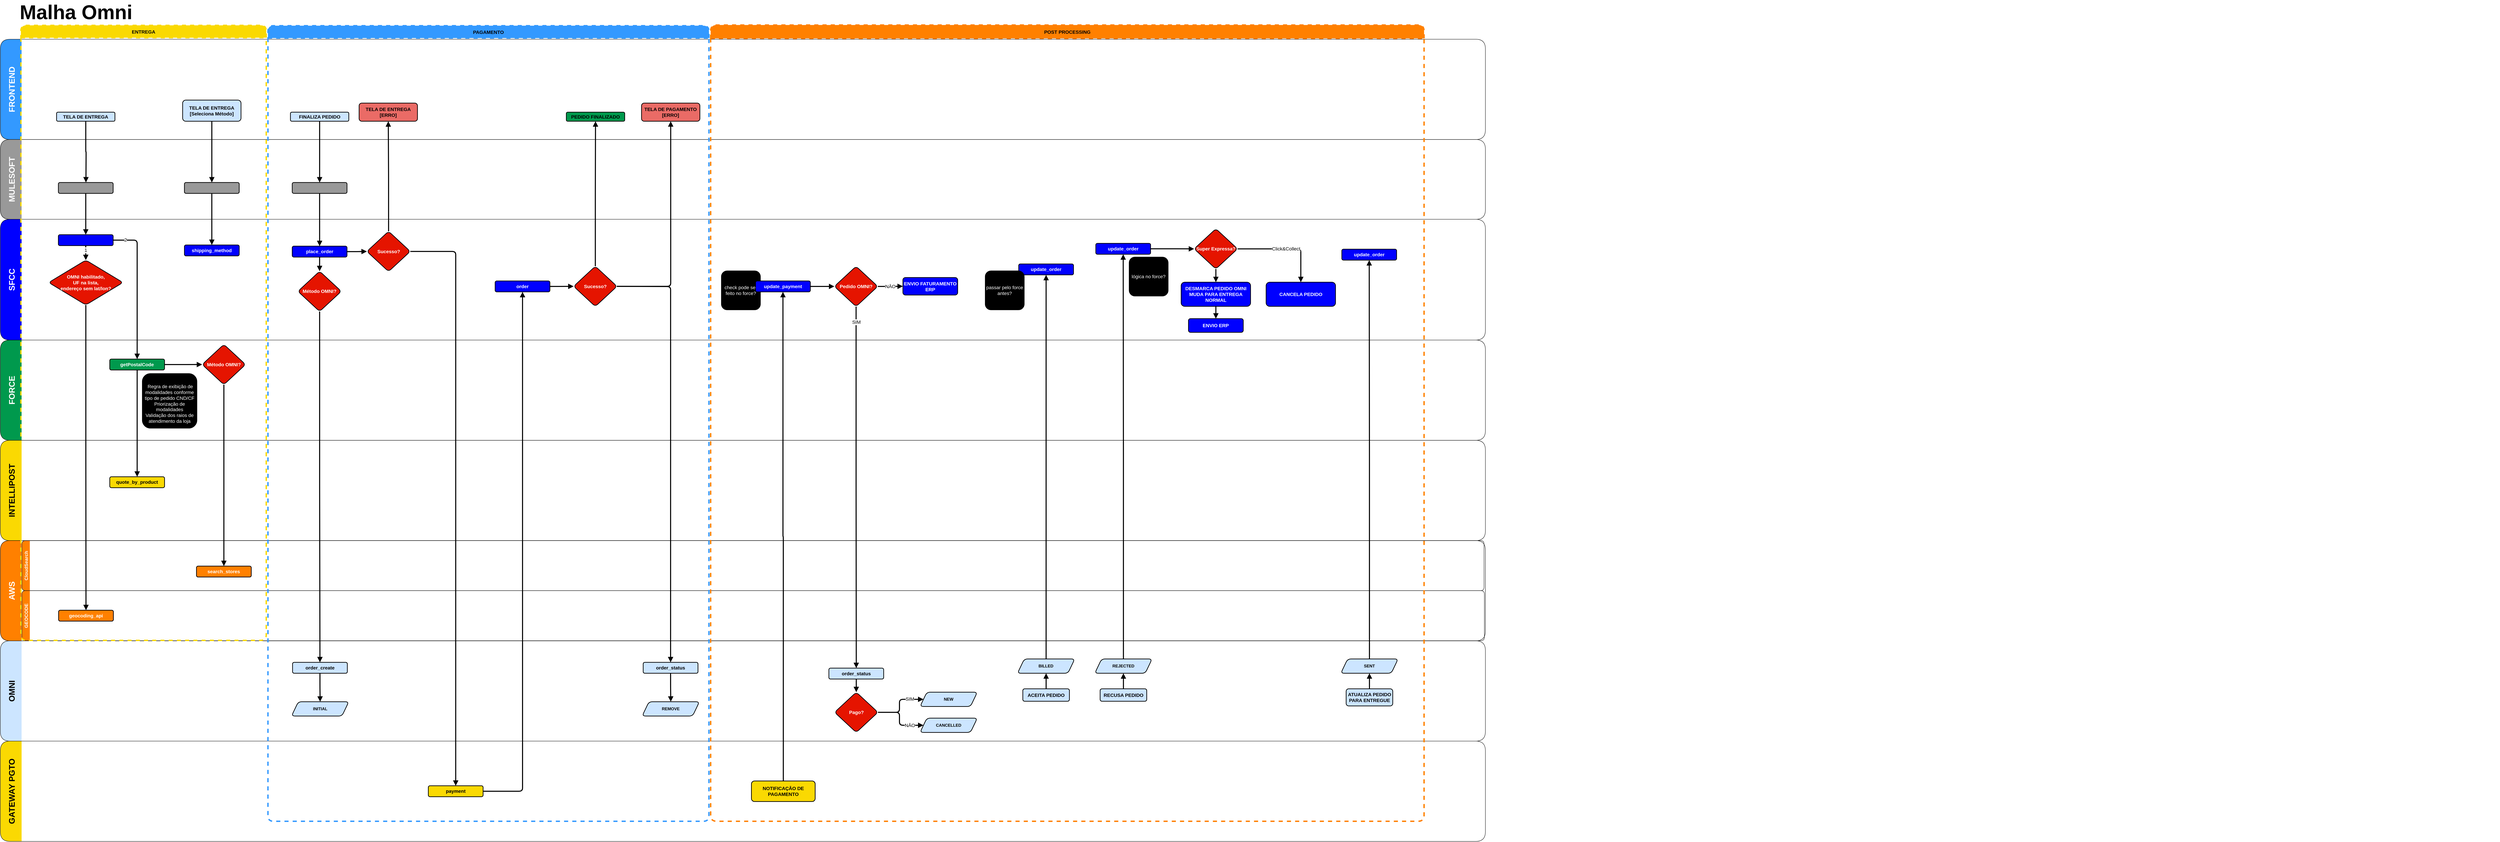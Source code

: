 <mxfile version="20.0.4" type="github">
  <diagram id="prtHgNgQTEPvFCAcTncT" name="Page-1">
    <mxGraphModel dx="2894" dy="661" grid="0" gridSize="10" guides="0" tooltips="1" connect="1" arrows="1" fold="1" page="0" pageScale="1" pageWidth="827" pageHeight="1169" background="none" math="0" shadow="0">
      <root>
        <mxCell id="0" />
        <mxCell id="1" parent="0" />
        <mxCell id="UH4h_3Y_hmDIXnIcrMvg-1" value="" style="edgeStyle=orthogonalEdgeStyle;rounded=1;orthogonalLoop=1;jettySize=auto;html=1;dashed=1;endArrow=none;endFill=0;" parent="1" edge="1">
          <mxGeometry relative="1" as="geometry">
            <mxPoint x="790" y="440" as="sourcePoint" />
          </mxGeometry>
        </mxCell>
        <mxCell id="UH4h_3Y_hmDIXnIcrMvg-2" style="edgeStyle=orthogonalEdgeStyle;rounded=1;orthogonalLoop=1;jettySize=auto;html=1;endArrow=classic;endFill=1;" parent="1" edge="1">
          <mxGeometry relative="1" as="geometry">
            <mxPoint x="910" y="440" as="targetPoint" />
          </mxGeometry>
        </mxCell>
        <mxCell id="weExqB_nzbaYjORjGd64-1" value="OMNI" style="swimlane;horizontal=0;labelBackgroundColor=none;fillColor=#CCE5FF;fontColor=#000000;strokeColor=default;strokeWidth=1;fontSize=24;perimeterSpacing=1;swimlaneLine=0;rounded=1;startSize=62;" vertex="1" parent="1">
          <mxGeometry x="-984" y="2480.4" width="4334" height="292.65" as="geometry" />
        </mxCell>
        <mxCell id="weExqB_nzbaYjORjGd64-16" style="edgeStyle=orthogonalEdgeStyle;rounded=1;orthogonalLoop=1;jettySize=auto;html=1;entryX=0.5;entryY=0;entryDx=0;entryDy=0;fontColor=#000000;endArrow=block;endFill=1;endSize=8;strokeWidth=3;" edge="1" parent="weExqB_nzbaYjORjGd64-1" source="weExqB_nzbaYjORjGd64-13" target="weExqB_nzbaYjORjGd64-14">
          <mxGeometry relative="1" as="geometry" />
        </mxCell>
        <mxCell id="weExqB_nzbaYjORjGd64-13" value="order_create" style="rounded=1;whiteSpace=wrap;html=1;fontFamily=Helvetica;fontSize=14;fontColor=#000000;align=center;fillColor=#CCE5FF;strokeColor=default;strokeWidth=2;fontStyle=1;" vertex="1" parent="weExqB_nzbaYjORjGd64-1">
          <mxGeometry x="852.784" y="62.714" width="159.914" height="31.926" as="geometry" />
        </mxCell>
        <mxCell id="weExqB_nzbaYjORjGd64-14" value="&lt;b&gt;INITIAL&lt;/b&gt;" style="shape=parallelogram;perimeter=parallelogramPerimeter;whiteSpace=wrap;html=1;fixedSize=1;fontColor=#000000;fillColor=#CCE5FF;strokeWidth=2;rounded=1;" vertex="1" parent="weExqB_nzbaYjORjGd64-1">
          <mxGeometry x="849.694" y="177.682" width="167.23" height="41.807" as="geometry" />
        </mxCell>
        <mxCell id="weExqB_nzbaYjORjGd64-36" style="edgeStyle=orthogonalEdgeStyle;rounded=1;orthogonalLoop=1;jettySize=auto;html=1;entryX=0.5;entryY=0;entryDx=0;entryDy=0;fontSize=24;fontColor=#000000;endArrow=block;endFill=1;endSize=8;strokeWidth=3;" edge="1" parent="weExqB_nzbaYjORjGd64-1" source="weExqB_nzbaYjORjGd64-32" target="weExqB_nzbaYjORjGd64-33">
          <mxGeometry relative="1" as="geometry" />
        </mxCell>
        <mxCell id="weExqB_nzbaYjORjGd64-32" value="order_status" style="rounded=1;whiteSpace=wrap;html=1;fontFamily=Helvetica;fontSize=14;fontColor=#000000;align=center;fillColor=#CCE5FF;strokeColor=default;strokeWidth=2;fontStyle=1;" vertex="1" parent="weExqB_nzbaYjORjGd64-1">
          <mxGeometry x="1876.094" y="62.714" width="159.914" height="31.926" as="geometry" />
        </mxCell>
        <mxCell id="weExqB_nzbaYjORjGd64-33" value="&lt;b&gt;REMOVE&lt;/b&gt;" style="shape=parallelogram;perimeter=parallelogramPerimeter;whiteSpace=wrap;html=1;fixedSize=1;fontColor=#000000;fillColor=#CCE5FF;strokeWidth=2;rounded=1;" vertex="1" parent="weExqB_nzbaYjORjGd64-1">
          <mxGeometry x="1873.004" y="177.682" width="167.23" height="41.807" as="geometry" />
        </mxCell>
        <mxCell id="weExqB_nzbaYjORjGd64-63" style="edgeStyle=orthogonalEdgeStyle;rounded=1;orthogonalLoop=1;jettySize=auto;html=1;entryX=0.5;entryY=0;entryDx=0;entryDy=0;labelBackgroundColor=default;fontSize=14;fontColor=#000000;endArrow=block;endFill=1;endSize=8;strokeWidth=3;" edge="1" parent="weExqB_nzbaYjORjGd64-1" source="weExqB_nzbaYjORjGd64-50" target="weExqB_nzbaYjORjGd64-62">
          <mxGeometry relative="1" as="geometry" />
        </mxCell>
        <mxCell id="weExqB_nzbaYjORjGd64-50" value="order_status" style="rounded=1;whiteSpace=wrap;html=1;fontFamily=Helvetica;fontSize=14;fontColor=#000000;align=center;fillColor=#CCE5FF;strokeColor=default;strokeWidth=2;fontStyle=1;" vertex="1" parent="weExqB_nzbaYjORjGd64-1">
          <mxGeometry x="2418.004" y="79.594" width="159.914" height="31.926" as="geometry" />
        </mxCell>
        <mxCell id="weExqB_nzbaYjORjGd64-51" value="&lt;b&gt;NEW&lt;/b&gt;" style="shape=parallelogram;perimeter=parallelogramPerimeter;whiteSpace=wrap;html=1;fixedSize=1;fontColor=#000000;fillColor=#CCE5FF;strokeWidth=2;rounded=1;" vertex="1" parent="weExqB_nzbaYjORjGd64-1">
          <mxGeometry x="2684.004" y="149.822" width="167.23" height="41.807" as="geometry" />
        </mxCell>
        <mxCell id="weExqB_nzbaYjORjGd64-65" value="SIM" style="edgeStyle=orthogonalEdgeStyle;rounded=1;orthogonalLoop=1;jettySize=auto;html=1;entryX=0;entryY=0.5;entryDx=0;entryDy=0;labelBackgroundColor=default;fontSize=14;fontColor=#000000;endArrow=block;endFill=1;endSize=8;strokeWidth=3;" edge="1" parent="weExqB_nzbaYjORjGd64-1" source="weExqB_nzbaYjORjGd64-62" target="weExqB_nzbaYjORjGd64-51">
          <mxGeometry x="0.531" y="1" relative="1" as="geometry">
            <Array as="points">
              <mxPoint x="2624" y="209" />
              <mxPoint x="2624" y="171" />
            </Array>
            <mxPoint as="offset" />
          </mxGeometry>
        </mxCell>
        <mxCell id="weExqB_nzbaYjORjGd64-66" value="NĀO" style="edgeStyle=orthogonalEdgeStyle;rounded=1;orthogonalLoop=1;jettySize=auto;html=1;entryX=0;entryY=0.5;entryDx=0;entryDy=0;labelBackgroundColor=default;fontSize=14;fontColor=#000000;endArrow=block;endFill=1;endSize=8;strokeWidth=3;" edge="1" parent="weExqB_nzbaYjORjGd64-1" source="weExqB_nzbaYjORjGd64-62" target="weExqB_nzbaYjORjGd64-64">
          <mxGeometry x="0.531" relative="1" as="geometry">
            <Array as="points">
              <mxPoint x="2624" y="209" />
              <mxPoint x="2624" y="246" />
            </Array>
            <mxPoint as="offset" />
          </mxGeometry>
        </mxCell>
        <mxCell id="weExqB_nzbaYjORjGd64-62" value="Pago?" style="rhombus;whiteSpace=wrap;html=1;labelBackgroundColor=none;fontColor=#ffffff;fillColor=#e51400;strokeColor=default;strokeWidth=2;fontSize=14;fontStyle=1;rounded=1;" vertex="1" parent="weExqB_nzbaYjORjGd64-1">
          <mxGeometry x="2434.576" y="149.822" width="126.771" height="117.531" as="geometry" />
        </mxCell>
        <mxCell id="weExqB_nzbaYjORjGd64-64" value="&lt;b&gt;CANCELLED&lt;/b&gt;" style="shape=parallelogram;perimeter=parallelogramPerimeter;whiteSpace=wrap;html=1;fixedSize=1;fontColor=#000000;fillColor=#CCE5FF;strokeWidth=2;rounded=1;" vertex="1" parent="weExqB_nzbaYjORjGd64-1">
          <mxGeometry x="2684.004" y="225.542" width="167.23" height="41.807" as="geometry" />
        </mxCell>
        <mxCell id="weExqB_nzbaYjORjGd64-78" style="edgeStyle=orthogonalEdgeStyle;rounded=1;orthogonalLoop=1;jettySize=auto;html=1;entryX=0.5;entryY=1;entryDx=0;entryDy=0;labelBackgroundColor=default;fontSize=14;fontColor=#FFFFFF;endArrow=block;endFill=1;endSize=8;strokeWidth=3;" edge="1" parent="weExqB_nzbaYjORjGd64-1" source="weExqB_nzbaYjORjGd64-70" target="weExqB_nzbaYjORjGd64-76">
          <mxGeometry relative="1" as="geometry" />
        </mxCell>
        <mxCell id="weExqB_nzbaYjORjGd64-70" value="&lt;b&gt;ACEITA PEDIDO&lt;/b&gt;" style="rounded=1;whiteSpace=wrap;html=1;fontSize=14;fontColor=#000000;strokeWidth=2;fillColor=#CCE5FF;" vertex="1" parent="weExqB_nzbaYjORjGd64-1">
          <mxGeometry x="2984" y="140" width="136" height="36.32" as="geometry" />
        </mxCell>
        <mxCell id="weExqB_nzbaYjORjGd64-79" style="edgeStyle=orthogonalEdgeStyle;rounded=1;orthogonalLoop=1;jettySize=auto;html=1;entryX=0.5;entryY=1;entryDx=0;entryDy=0;labelBackgroundColor=default;fontSize=14;fontColor=#FFFFFF;endArrow=block;endFill=1;endSize=8;strokeWidth=3;" edge="1" parent="weExqB_nzbaYjORjGd64-1" source="weExqB_nzbaYjORjGd64-71" target="weExqB_nzbaYjORjGd64-77">
          <mxGeometry relative="1" as="geometry" />
        </mxCell>
        <mxCell id="weExqB_nzbaYjORjGd64-71" value="&lt;b&gt;RECUSA PEDIDO&lt;/b&gt;" style="rounded=1;whiteSpace=wrap;html=1;fontSize=14;fontColor=#000000;strokeWidth=2;fillColor=#CCE5FF;" vertex="1" parent="weExqB_nzbaYjORjGd64-1">
          <mxGeometry x="3209.62" y="140" width="136" height="36.32" as="geometry" />
        </mxCell>
        <mxCell id="weExqB_nzbaYjORjGd64-76" value="&lt;b&gt;BILLED&lt;/b&gt;" style="shape=parallelogram;perimeter=parallelogramPerimeter;whiteSpace=wrap;html=1;fixedSize=1;fontColor=#000000;fillColor=#CCE5FF;strokeWidth=2;rounded=1;" vertex="1" parent="weExqB_nzbaYjORjGd64-1">
          <mxGeometry x="2968.384" y="52.832" width="167.23" height="41.807" as="geometry" />
        </mxCell>
        <mxCell id="weExqB_nzbaYjORjGd64-77" value="&lt;b&gt;REJECTED&lt;/b&gt;" style="shape=parallelogram;perimeter=parallelogramPerimeter;whiteSpace=wrap;html=1;fixedSize=1;fontColor=#000000;fillColor=#CCE5FF;strokeWidth=2;rounded=1;" vertex="1" parent="weExqB_nzbaYjORjGd64-1">
          <mxGeometry x="3194.004" y="52.832" width="167.23" height="41.807" as="geometry" />
        </mxCell>
        <mxCell id="weExqB_nzbaYjORjGd64-99" style="edgeStyle=orthogonalEdgeStyle;rounded=1;orthogonalLoop=1;jettySize=auto;html=1;entryX=0.5;entryY=1;entryDx=0;entryDy=0;labelBackgroundColor=default;fontSize=14;fontColor=#000000;endArrow=block;endFill=1;endSize=8;strokeWidth=3;" edge="1" parent="weExqB_nzbaYjORjGd64-1" source="weExqB_nzbaYjORjGd64-97" target="weExqB_nzbaYjORjGd64-98">
          <mxGeometry relative="1" as="geometry" />
        </mxCell>
        <mxCell id="weExqB_nzbaYjORjGd64-97" value="&lt;b&gt;ATUALIZA PEDIDO PARA ENTREGUE&lt;/b&gt;" style="rounded=1;whiteSpace=wrap;html=1;fontSize=14;fontColor=#000000;strokeWidth=2;fillColor=#CCE5FF;" vertex="1" parent="weExqB_nzbaYjORjGd64-1">
          <mxGeometry x="3927.62" y="140" width="136" height="50" as="geometry" />
        </mxCell>
        <mxCell id="weExqB_nzbaYjORjGd64-98" value="&lt;b&gt;SENT&lt;/b&gt;" style="shape=parallelogram;perimeter=parallelogramPerimeter;whiteSpace=wrap;html=1;fixedSize=1;fontColor=#000000;fillColor=#CCE5FF;strokeWidth=2;rounded=1;" vertex="1" parent="weExqB_nzbaYjORjGd64-1">
          <mxGeometry x="3912.004" y="52.832" width="167.23" height="41.807" as="geometry" />
        </mxCell>
        <mxCell id="weExqB_nzbaYjORjGd64-3" value="GATEWAY PGTO" style="swimlane;horizontal=0;labelBackgroundColor=none;fillColor=#FAD902;fontColor=#000000;strokeColor=default;strokeWidth=1;fontSize=24;perimeterSpacing=1;swimlaneLine=0;rounded=1;startSize=62;" vertex="1" parent="1">
          <mxGeometry x="-984" y="2773.06" width="4334" height="292.65" as="geometry" />
        </mxCell>
        <mxCell id="weExqB_nzbaYjORjGd64-25" value="payment" style="rounded=1;whiteSpace=wrap;html=1;fontFamily=Helvetica;fontSize=14;fontColor=#000000;align=center;fillColor=#FAD902;strokeColor=default;strokeWidth=2;fontStyle=1;" vertex="1" parent="weExqB_nzbaYjORjGd64-3">
          <mxGeometry x="1249.001" y="130.362" width="159.914" height="31.926" as="geometry" />
        </mxCell>
        <mxCell id="weExqB_nzbaYjORjGd64-46" value="&lt;b style=&quot;font-size: 14px;&quot;&gt;NOTIFICAÇĀO DE PAGAMENTO&lt;/b&gt;" style="rounded=1;whiteSpace=wrap;html=1;fontSize=14;fontColor=#000000;strokeWidth=2;fillColor=#FAD902;" vertex="1" parent="weExqB_nzbaYjORjGd64-3">
          <mxGeometry x="2192" y="116.32" width="186" height="60" as="geometry" />
        </mxCell>
        <mxCell id="weExqB_nzbaYjORjGd64-17" style="edgeStyle=orthogonalEdgeStyle;rounded=1;orthogonalLoop=1;jettySize=auto;html=1;entryX=0.5;entryY=0;entryDx=0;entryDy=0;fontColor=#000000;endArrow=block;endFill=1;endSize=8;strokeWidth=3;" edge="1" parent="1" source="weExqB_nzbaYjORjGd64-11" target="weExqB_nzbaYjORjGd64-13">
          <mxGeometry relative="1" as="geometry" />
        </mxCell>
        <mxCell id="UH4h_3Y_hmDIXnIcrMvg-36" value="FRONTEND" style="swimlane;horizontal=0;labelBackgroundColor=none;fillColor=#3399FF;fontColor=#FFFFFF;strokeColor=default;strokeWidth=1;fontSize=24;perimeterSpacing=1;swimlaneLine=0;rounded=1;startSize=62;labelPosition=center;verticalLabelPosition=middle;align=center;verticalAlign=middle;" parent="1" vertex="1">
          <mxGeometry x="-984" y="724.49" width="4334" height="292.65" as="geometry" />
        </mxCell>
        <mxCell id="UH4h_3Y_hmDIXnIcrMvg-58" value="TELA DE ENTREGA" style="rounded=1;whiteSpace=wrap;html=1;labelBackgroundColor=none;fontColor=#000000;fillColor=#CCE5FF;strokeColor=default;strokeWidth=2;fontSize=14;fontStyle=1;" parent="UH4h_3Y_hmDIXnIcrMvg-36" vertex="1">
          <mxGeometry x="164.095" y="212.838" width="170.366" height="26.605" as="geometry" />
        </mxCell>
        <mxCell id="UH4h_3Y_hmDIXnIcrMvg-68" value="TELA DE ENTREGA&lt;br&gt;[Seleciona Método]" style="rounded=1;whiteSpace=wrap;html=1;labelBackgroundColor=none;fontColor=#000000;fillColor=#CCE5FF;strokeColor=default;strokeWidth=2;fontSize=14;fontStyle=1;" parent="UH4h_3Y_hmDIXnIcrMvg-36" vertex="1">
          <mxGeometry x="532.001" y="177.683" width="170.366" height="61.76" as="geometry" />
        </mxCell>
        <mxCell id="UH4h_3Y_hmDIXnIcrMvg-78" value="FINALIZA PEDIDO" style="rounded=1;whiteSpace=wrap;html=1;labelBackgroundColor=none;fontColor=#000000;fillColor=#CCE5FF;strokeColor=default;strokeWidth=2;fontSize=14;fontStyle=1;" parent="UH4h_3Y_hmDIXnIcrMvg-36" vertex="1">
          <mxGeometry x="846.603" y="212.838" width="170.366" height="26.605" as="geometry" />
        </mxCell>
        <mxCell id="weExqB_nzbaYjORjGd64-21" value="TELA DE ENTREGA&lt;br&gt;[ERRO]" style="rounded=1;whiteSpace=wrap;html=1;labelBackgroundColor=none;fontColor=#000000;fillColor=#EA6B66;strokeColor=default;strokeWidth=2;fontSize=14;fontStyle=1;" vertex="1" parent="UH4h_3Y_hmDIXnIcrMvg-36">
          <mxGeometry x="1047" y="186.333" width="170.37" height="53.11" as="geometry" />
        </mxCell>
        <mxCell id="UH4h_3Y_hmDIXnIcrMvg-54" value="SFCC" style="swimlane;horizontal=0;labelBackgroundColor=none;fillColor=#0000FF;fontColor=#FFFFFF;strokeColor=default;strokeWidth=1;fontSize=24;perimeterSpacing=1;swimlaneLine=0;rounded=1;startSize=62;" parent="1" vertex="1">
          <mxGeometry x="-984" y="1250" width="4334" height="352.45" as="geometry">
            <mxRectangle x="-984" y="1250" width="47" height="94" as="alternateBounds" />
          </mxGeometry>
        </mxCell>
        <mxCell id="weExqB_nzbaYjORjGd64-57" value="1" style="edgeStyle=orthogonalEdgeStyle;rounded=1;orthogonalLoop=1;jettySize=auto;html=1;entryX=0.5;entryY=0;entryDx=0;entryDy=0;fontSize=14;fontColor=#000000;endArrow=block;endFill=1;endSize=8;strokeWidth=3;labelBackgroundColor=default;" edge="1" parent="UH4h_3Y_hmDIXnIcrMvg-54" source="UH4h_3Y_hmDIXnIcrMvg-71" target="weExqB_nzbaYjORjGd64-56">
          <mxGeometry x="-0.375" relative="1" as="geometry">
            <mxPoint as="offset" />
          </mxGeometry>
        </mxCell>
        <mxCell id="UH4h_3Y_hmDIXnIcrMvg-71" value="" style="rounded=1;whiteSpace=wrap;html=1;fontFamily=Helvetica;fontSize=14;fontColor=#ffffff;align=center;fillColor=#0000FF;strokeColor=default;strokeWidth=2;fontStyle=1;" parent="UH4h_3Y_hmDIXnIcrMvg-54" vertex="1">
          <mxGeometry x="169.321" y="44.973" width="159.914" height="31.926" as="geometry" />
        </mxCell>
        <mxCell id="UH4h_3Y_hmDIXnIcrMvg-72" value="shipping_method" style="rounded=1;whiteSpace=wrap;html=1;fontFamily=Helvetica;fontSize=14;fontColor=#ffffff;align=center;fillColor=#0000FF;strokeColor=default;strokeWidth=2;fontStyle=1;" parent="UH4h_3Y_hmDIXnIcrMvg-54" vertex="1">
          <mxGeometry x="537.227" y="74.973" width="159.914" height="31.926" as="geometry" />
        </mxCell>
        <mxCell id="weExqB_nzbaYjORjGd64-12" style="edgeStyle=orthogonalEdgeStyle;rounded=1;orthogonalLoop=1;jettySize=auto;html=1;fontColor=#000000;endArrow=block;endFill=1;endSize=8;strokeWidth=3;entryX=0.5;entryY=0;entryDx=0;entryDy=0;" edge="1" parent="UH4h_3Y_hmDIXnIcrMvg-54" source="weExqB_nzbaYjORjGd64-5" target="weExqB_nzbaYjORjGd64-11">
          <mxGeometry relative="1" as="geometry" />
        </mxCell>
        <mxCell id="weExqB_nzbaYjORjGd64-5" value="place_order" style="rounded=1;whiteSpace=wrap;html=1;fontFamily=Helvetica;fontSize=14;fontColor=#ffffff;align=center;fillColor=#0000FF;strokeColor=default;strokeWidth=2;fontStyle=1;" vertex="1" parent="UH4h_3Y_hmDIXnIcrMvg-54">
          <mxGeometry x="851.829" y="78.392" width="159.914" height="31.926" as="geometry" />
        </mxCell>
        <mxCell id="weExqB_nzbaYjORjGd64-11" value="Método OMNI?" style="rhombus;whiteSpace=wrap;html=1;labelBackgroundColor=none;fontColor=#ffffff;fillColor=#e51400;strokeColor=default;strokeWidth=2;fontSize=14;fontStyle=1;rounded=1;" vertex="1" parent="UH4h_3Y_hmDIXnIcrMvg-54">
          <mxGeometry x="868.396" y="151.552" width="126.771" height="117.531" as="geometry" />
        </mxCell>
        <mxCell id="weExqB_nzbaYjORjGd64-18" value="Sucesso?" style="rhombus;whiteSpace=wrap;html=1;labelBackgroundColor=none;fontColor=#ffffff;fillColor=#e51400;strokeColor=default;strokeWidth=2;fontSize=14;fontStyle=1;rounded=1;" vertex="1" parent="UH4h_3Y_hmDIXnIcrMvg-54">
          <mxGeometry x="1069.641" y="35.066" width="126.771" height="117.531" as="geometry" />
        </mxCell>
        <mxCell id="weExqB_nzbaYjORjGd64-19" style="edgeStyle=orthogonalEdgeStyle;rounded=1;orthogonalLoop=1;jettySize=auto;html=1;fontColor=#000000;endArrow=block;endFill=1;endSize=8;strokeWidth=3;entryX=0;entryY=0.5;entryDx=0;entryDy=0;" edge="1" parent="UH4h_3Y_hmDIXnIcrMvg-54" source="weExqB_nzbaYjORjGd64-5" target="weExqB_nzbaYjORjGd64-18">
          <mxGeometry relative="1" as="geometry">
            <mxPoint x="1055.641" y="68.225" as="targetPoint" />
          </mxGeometry>
        </mxCell>
        <mxCell id="weExqB_nzbaYjORjGd64-56" value="OMNI habilitado,&lt;br&gt;UF na lista, &lt;br&gt;endereço sem lat/lon?" style="rhombus;whiteSpace=wrap;html=1;labelBackgroundColor=none;fontColor=#ffffff;fillColor=#e51400;strokeColor=default;strokeWidth=2;fontSize=14;fontStyle=1;rounded=1;" vertex="1" parent="UH4h_3Y_hmDIXnIcrMvg-54">
          <mxGeometry x="141" y="119.2" width="217" height="130.8" as="geometry" />
        </mxCell>
        <mxCell id="weExqB_nzbaYjORjGd64-68" value="ENVIO FATURAMENTO ERP" style="rounded=1;whiteSpace=wrap;html=1;fontFamily=Helvetica;fontSize=14;fontColor=#ffffff;align=center;fillColor=#0000FF;strokeColor=default;strokeWidth=2;fontStyle=1;" vertex="1" parent="UH4h_3Y_hmDIXnIcrMvg-54">
          <mxGeometry x="2634" y="170" width="159.91" height="51.13" as="geometry" />
        </mxCell>
        <mxCell id="weExqB_nzbaYjORjGd64-74" value="check pode ser feito no force?" style="whiteSpace=wrap;html=1;aspect=fixed;fontSize=14;fontColor=#FFFFFF;strokeWidth=1;fillColor=#000000;rounded=1;" vertex="1" parent="UH4h_3Y_hmDIXnIcrMvg-54">
          <mxGeometry x="2104" y="150.21" width="114.43" height="114.43" as="geometry" />
        </mxCell>
        <mxCell id="weExqB_nzbaYjORjGd64-75" value="update_order" style="rounded=1;whiteSpace=wrap;html=1;fontFamily=Helvetica;fontSize=14;fontColor=#ffffff;align=center;fillColor=#0000FF;strokeColor=default;strokeWidth=2;fontStyle=1;" vertex="1" parent="UH4h_3Y_hmDIXnIcrMvg-54">
          <mxGeometry x="2971.999" y="130.362" width="159.914" height="31.926" as="geometry" />
        </mxCell>
        <mxCell id="weExqB_nzbaYjORjGd64-82" value="passar pelo force antes?" style="whiteSpace=wrap;html=1;aspect=fixed;fontSize=14;fontColor=#FFFFFF;strokeWidth=1;fillColor=#000000;rounded=1;" vertex="1" parent="UH4h_3Y_hmDIXnIcrMvg-54">
          <mxGeometry x="2874" y="150.21" width="114.43" height="114.43" as="geometry" />
        </mxCell>
        <mxCell id="weExqB_nzbaYjORjGd64-89" style="edgeStyle=orthogonalEdgeStyle;rounded=1;orthogonalLoop=1;jettySize=auto;html=1;entryX=0;entryY=0.5;entryDx=0;entryDy=0;labelBackgroundColor=default;fontSize=14;fontColor=#FFFFFF;endArrow=block;endFill=1;endSize=8;strokeWidth=3;" edge="1" parent="UH4h_3Y_hmDIXnIcrMvg-54" source="weExqB_nzbaYjORjGd64-84" target="weExqB_nzbaYjORjGd64-88">
          <mxGeometry relative="1" as="geometry" />
        </mxCell>
        <mxCell id="weExqB_nzbaYjORjGd64-84" value="update_order" style="rounded=1;whiteSpace=wrap;html=1;fontFamily=Helvetica;fontSize=14;fontColor=#ffffff;align=center;fillColor=#0000FF;strokeColor=default;strokeWidth=2;fontStyle=1;" vertex="1" parent="UH4h_3Y_hmDIXnIcrMvg-54">
          <mxGeometry x="3196.999" y="70.202" width="159.914" height="31.926" as="geometry" />
        </mxCell>
        <mxCell id="weExqB_nzbaYjORjGd64-85" value="lógica no force?" style="whiteSpace=wrap;html=1;aspect=fixed;fontSize=14;fontColor=#FFFFFF;strokeWidth=1;fillColor=#000000;rounded=1;" vertex="1" parent="UH4h_3Y_hmDIXnIcrMvg-54">
          <mxGeometry x="3294" y="110.0" width="114.43" height="114.43" as="geometry" />
        </mxCell>
        <mxCell id="weExqB_nzbaYjORjGd64-93" style="edgeStyle=orthogonalEdgeStyle;rounded=1;orthogonalLoop=1;jettySize=auto;html=1;entryX=0.5;entryY=0;entryDx=0;entryDy=0;labelBackgroundColor=default;fontSize=14;fontColor=#FFFFFF;endArrow=block;endFill=1;endSize=8;strokeWidth=3;" edge="1" parent="UH4h_3Y_hmDIXnIcrMvg-54" source="weExqB_nzbaYjORjGd64-88" target="weExqB_nzbaYjORjGd64-90">
          <mxGeometry relative="1" as="geometry" />
        </mxCell>
        <mxCell id="weExqB_nzbaYjORjGd64-96" value="Click&amp;amp;Collect" style="edgeStyle=orthogonalEdgeStyle;rounded=1;orthogonalLoop=1;jettySize=auto;html=1;entryX=0.5;entryY=0;entryDx=0;entryDy=0;labelBackgroundColor=default;fontSize=14;fontColor=#000000;endArrow=block;endFill=1;endSize=8;strokeWidth=3;" edge="1" parent="UH4h_3Y_hmDIXnIcrMvg-54" source="weExqB_nzbaYjORjGd64-88" target="weExqB_nzbaYjORjGd64-95">
          <mxGeometry relative="1" as="geometry" />
        </mxCell>
        <mxCell id="weExqB_nzbaYjORjGd64-88" value="Super Expressa?" style="rhombus;whiteSpace=wrap;html=1;labelBackgroundColor=none;fontColor=#ffffff;fillColor=#e51400;strokeColor=default;strokeWidth=2;fontSize=14;fontStyle=1;rounded=1;" vertex="1" parent="UH4h_3Y_hmDIXnIcrMvg-54">
          <mxGeometry x="3483.996" y="27.562" width="126.771" height="117.531" as="geometry" />
        </mxCell>
        <mxCell id="weExqB_nzbaYjORjGd64-94" style="edgeStyle=orthogonalEdgeStyle;rounded=1;orthogonalLoop=1;jettySize=auto;html=1;labelBackgroundColor=default;fontSize=14;fontColor=#FFFFFF;endArrow=block;endFill=1;endSize=8;strokeWidth=3;" edge="1" parent="UH4h_3Y_hmDIXnIcrMvg-54" source="weExqB_nzbaYjORjGd64-90" target="weExqB_nzbaYjORjGd64-92">
          <mxGeometry relative="1" as="geometry" />
        </mxCell>
        <mxCell id="weExqB_nzbaYjORjGd64-90" value="DESMARCA PEDIDO OMNI&lt;br&gt;MUDA PARA ENTREGA NORMAL" style="rounded=1;whiteSpace=wrap;html=1;fontFamily=Helvetica;fontSize=14;fontColor=#ffffff;align=center;fillColor=#0000FF;strokeColor=default;strokeWidth=2;fontStyle=1;" vertex="1" parent="UH4h_3Y_hmDIXnIcrMvg-54">
          <mxGeometry x="3446.09" y="183.6" width="202.58" height="70.57" as="geometry" />
        </mxCell>
        <mxCell id="weExqB_nzbaYjORjGd64-92" value="ENVIO ERP" style="rounded=1;whiteSpace=wrap;html=1;fontFamily=Helvetica;fontSize=14;fontColor=#ffffff;align=center;fillColor=#0000FF;strokeColor=default;strokeWidth=2;fontStyle=1;" vertex="1" parent="UH4h_3Y_hmDIXnIcrMvg-54">
          <mxGeometry x="3467.43" y="290" width="159.91" height="40" as="geometry" />
        </mxCell>
        <mxCell id="weExqB_nzbaYjORjGd64-95" value="CANCELA PEDIDO" style="rounded=1;whiteSpace=wrap;html=1;fontFamily=Helvetica;fontSize=14;fontColor=#ffffff;align=center;fillColor=#0000FF;strokeColor=default;strokeWidth=2;fontStyle=1;" vertex="1" parent="UH4h_3Y_hmDIXnIcrMvg-54">
          <mxGeometry x="3694" y="183.6" width="202.58" height="70.57" as="geometry" />
        </mxCell>
        <mxCell id="weExqB_nzbaYjORjGd64-101" value="update_order" style="rounded=1;whiteSpace=wrap;html=1;fontFamily=Helvetica;fontSize=14;fontColor=#ffffff;align=center;fillColor=#0000FF;strokeColor=default;strokeWidth=2;fontStyle=1;" vertex="1" parent="UH4h_3Y_hmDIXnIcrMvg-54">
          <mxGeometry x="3914.999" y="87.272" width="159.914" height="31.926" as="geometry" />
        </mxCell>
        <mxCell id="UH4h_3Y_hmDIXnIcrMvg-55" value="FORCE" style="swimlane;horizontal=0;labelBackgroundColor=none;fillColor=#00994D;fontColor=#FFFFFF;strokeColor=default;strokeWidth=1;fontSize=24;perimeterSpacing=1;swimlaneLine=0;rounded=1;startSize=62;" parent="1" vertex="1">
          <mxGeometry x="-984" y="1602.45" width="4334" height="292.65" as="geometry">
            <mxRectangle x="-984" y="1602.447" width="50" height="110" as="alternateBounds" />
          </mxGeometry>
        </mxCell>
        <mxCell id="UH4h_3Y_hmDIXnIcrMvg-62" style="edgeStyle=orthogonalEdgeStyle;rounded=1;orthogonalLoop=1;jettySize=auto;html=1;entryX=0;entryY=0.5;entryDx=0;entryDy=0;fontColor=#000000;strokeWidth=3;endArrow=block;endFill=1;strokeColor=default;fontSize=14;fontStyle=1;endSize=8;" parent="UH4h_3Y_hmDIXnIcrMvg-55" source="UH4h_3Y_hmDIXnIcrMvg-24" target="UH4h_3Y_hmDIXnIcrMvg-61" edge="1">
          <mxGeometry relative="1" as="geometry" />
        </mxCell>
        <mxCell id="UH4h_3Y_hmDIXnIcrMvg-24" value="getPostalCode" style="rounded=1;whiteSpace=wrap;html=1;fontFamily=Helvetica;fontSize=14;fontColor=#ffffff;align=center;fillColor=#00994D;strokeColor=default;strokeWidth=2;fontStyle=1;" parent="UH4h_3Y_hmDIXnIcrMvg-55" vertex="1">
          <mxGeometry x="319.321" y="55.515" width="159.914" height="31.926" as="geometry" />
        </mxCell>
        <mxCell id="UH4h_3Y_hmDIXnIcrMvg-61" value="Método OMNI?" style="rhombus;whiteSpace=wrap;html=1;labelBackgroundColor=none;fontColor=#ffffff;fillColor=#e51400;strokeColor=default;strokeWidth=2;fontSize=14;fontStyle=1;rounded=1;" parent="UH4h_3Y_hmDIXnIcrMvg-55" vertex="1">
          <mxGeometry x="588.98" y="12.711" width="126.771" height="117.531" as="geometry" />
        </mxCell>
        <mxCell id="weExqB_nzbaYjORjGd64-73" value="&lt;br&gt;&amp;nbsp;Regra de exibição de modalidades conforme tipo de pedido CND/CF &lt;br&gt;Priorização de modalidades &lt;br&gt;Validação dos raios de atendimento da loja" style="whiteSpace=wrap;html=1;aspect=fixed;fontSize=14;fontColor=#FFFFFF;strokeWidth=1;fillColor=#000000;rounded=1;" vertex="1" parent="UH4h_3Y_hmDIXnIcrMvg-55">
          <mxGeometry x="414" y="97.553" width="160" height="160" as="geometry" />
        </mxCell>
        <mxCell id="UH4h_3Y_hmDIXnIcrMvg-56" value="INTELLIPOST" style="swimlane;horizontal=0;labelBackgroundColor=none;fillColor=#FAD902;fontColor=#000000;strokeColor=default;strokeWidth=1;fontSize=24;perimeterSpacing=1;swimlaneLine=0;rounded=1;startSize=62;" parent="1" vertex="1">
          <mxGeometry x="-984" y="1895.1" width="4334" height="292.65" as="geometry" />
        </mxCell>
        <mxCell id="UH4h_3Y_hmDIXnIcrMvg-63" value="quote_by_product" style="rounded=1;whiteSpace=wrap;html=1;fontFamily=Helvetica;fontSize=14;fontColor=#000000;align=center;fillColor=#FAD902;strokeColor=default;strokeWidth=2;fontStyle=1;" parent="UH4h_3Y_hmDIXnIcrMvg-56" vertex="1">
          <mxGeometry x="319.321" y="106.419" width="159.914" height="31.926" as="geometry" />
        </mxCell>
        <mxCell id="UH4h_3Y_hmDIXnIcrMvg-59" value="MULESOFT" style="swimlane;horizontal=0;labelBackgroundColor=none;fillColor=#999999;fontColor=#FFFFFF;strokeColor=default;strokeWidth=1;fontSize=24;perimeterSpacing=1;swimlaneLine=0;rounded=1;startSize=62;" parent="1" vertex="1">
          <mxGeometry x="-984" y="1017.14" width="4334" height="232.86" as="geometry" />
        </mxCell>
        <mxCell id="UH4h_3Y_hmDIXnIcrMvg-69" value="" style="rounded=1;whiteSpace=wrap;html=1;fontFamily=Helvetica;fontSize=14;fontColor=#ffffff;align=center;fillColor=#999999;strokeColor=default;strokeWidth=2;fontStyle=1;" parent="UH4h_3Y_hmDIXnIcrMvg-59" vertex="1">
          <mxGeometry x="169.321" y="125.425" width="159.914" height="31.926" as="geometry" />
        </mxCell>
        <mxCell id="UH4h_3Y_hmDIXnIcrMvg-70" value="" style="rounded=1;whiteSpace=wrap;html=1;fontFamily=Helvetica;fontSize=14;fontColor=#ffffff;align=center;fillColor=#999999;strokeColor=default;strokeWidth=2;fontStyle=1;" parent="UH4h_3Y_hmDIXnIcrMvg-59" vertex="1">
          <mxGeometry x="537.227" y="125.425" width="159.914" height="31.926" as="geometry" />
        </mxCell>
        <mxCell id="weExqB_nzbaYjORjGd64-6" value="" style="rounded=1;whiteSpace=wrap;html=1;fontFamily=Helvetica;fontSize=14;fontColor=#ffffff;align=center;fillColor=#999999;strokeColor=default;strokeWidth=2;fontStyle=1;" vertex="1" parent="UH4h_3Y_hmDIXnIcrMvg-59">
          <mxGeometry x="851.829" y="125.425" width="159.914" height="31.926" as="geometry" />
        </mxCell>
        <mxCell id="UH4h_3Y_hmDIXnIcrMvg-60" style="edgeStyle=orthogonalEdgeStyle;rounded=1;orthogonalLoop=1;jettySize=auto;html=1;fontColor=#000000;strokeWidth=3;endArrow=block;endFill=1;strokeColor=default;fontSize=14;fontStyle=1;endSize=8;" parent="1" source="UH4h_3Y_hmDIXnIcrMvg-58" edge="1">
          <mxGeometry relative="1" as="geometry">
            <mxPoint x="-734.2" y="1142.565" as="targetPoint" />
          </mxGeometry>
        </mxCell>
        <mxCell id="UH4h_3Y_hmDIXnIcrMvg-64" style="edgeStyle=orthogonalEdgeStyle;rounded=1;orthogonalLoop=1;jettySize=auto;html=1;fontColor=#000000;strokeWidth=3;endArrow=block;endFill=1;strokeColor=default;fontSize=14;fontStyle=1;endSize=8;" parent="1" source="UH4h_3Y_hmDIXnIcrMvg-24" target="UH4h_3Y_hmDIXnIcrMvg-63" edge="1">
          <mxGeometry relative="1" as="geometry" />
        </mxCell>
        <mxCell id="UH4h_3Y_hmDIXnIcrMvg-66" style="edgeStyle=orthogonalEdgeStyle;rounded=1;orthogonalLoop=1;jettySize=auto;html=1;fontColor=#000000;entryX=0.5;entryY=0;entryDx=0;entryDy=0;strokeWidth=3;endArrow=block;endFill=1;strokeColor=default;fontSize=14;fontStyle=1;endSize=8;" parent="1" source="UH4h_3Y_hmDIXnIcrMvg-61" target="UH4h_3Y_hmDIXnIcrMvg-65" edge="1">
          <mxGeometry relative="1" as="geometry">
            <mxPoint x="-1140.104" y="2666.638" as="targetPoint" />
          </mxGeometry>
        </mxCell>
        <mxCell id="UH4h_3Y_hmDIXnIcrMvg-73" style="edgeStyle=orthogonalEdgeStyle;rounded=1;orthogonalLoop=1;jettySize=auto;html=1;entryX=0.5;entryY=0;entryDx=0;entryDy=0;fontSize=14;fontColor=#000000;endArrow=block;endFill=1;strokeColor=default;strokeWidth=3;endSize=8;" parent="1" source="UH4h_3Y_hmDIXnIcrMvg-68" target="UH4h_3Y_hmDIXnIcrMvg-70" edge="1">
          <mxGeometry relative="1" as="geometry" />
        </mxCell>
        <mxCell id="UH4h_3Y_hmDIXnIcrMvg-74" style="edgeStyle=orthogonalEdgeStyle;rounded=1;orthogonalLoop=1;jettySize=auto;html=1;entryX=0.5;entryY=0;entryDx=0;entryDy=0;fontSize=14;fontColor=#000000;endArrow=block;endFill=1;strokeColor=default;strokeWidth=3;endSize=8;" parent="1" source="UH4h_3Y_hmDIXnIcrMvg-70" target="UH4h_3Y_hmDIXnIcrMvg-72" edge="1">
          <mxGeometry relative="1" as="geometry" />
        </mxCell>
        <mxCell id="UH4h_3Y_hmDIXnIcrMvg-75" style="edgeStyle=orthogonalEdgeStyle;rounded=1;orthogonalLoop=1;jettySize=auto;html=1;fontSize=14;fontColor=#000000;endArrow=block;endFill=1;strokeColor=default;strokeWidth=3;endSize=8;" parent="1" source="UH4h_3Y_hmDIXnIcrMvg-69" target="UH4h_3Y_hmDIXnIcrMvg-71" edge="1">
          <mxGeometry relative="1" as="geometry" />
        </mxCell>
        <mxCell id="UH4h_3Y_hmDIXnIcrMvg-76" value="2" style="edgeStyle=orthogonalEdgeStyle;rounded=1;orthogonalLoop=1;jettySize=auto;html=1;entryX=0.5;entryY=0;entryDx=0;entryDy=0;fontSize=14;fontColor=#000000;endArrow=block;endFill=1;strokeColor=default;strokeWidth=3;endSize=8;exitX=1;exitY=0.5;exitDx=0;exitDy=0;" parent="1" source="UH4h_3Y_hmDIXnIcrMvg-71" target="UH4h_3Y_hmDIXnIcrMvg-24" edge="1">
          <mxGeometry x="-0.829" y="1" relative="1" as="geometry">
            <mxPoint x="-504.765" y="1440.731" as="sourcePoint" />
            <mxPoint as="offset" />
          </mxGeometry>
        </mxCell>
        <mxCell id="weExqB_nzbaYjORjGd64-9" style="edgeStyle=orthogonalEdgeStyle;rounded=1;orthogonalLoop=1;jettySize=auto;html=1;entryX=0.5;entryY=0;entryDx=0;entryDy=0;fontColor=#000000;strokeWidth=3;endArrow=block;endFill=1;endSize=8;" edge="1" parent="1" source="UH4h_3Y_hmDIXnIcrMvg-78" target="weExqB_nzbaYjORjGd64-6">
          <mxGeometry relative="1" as="geometry" />
        </mxCell>
        <mxCell id="weExqB_nzbaYjORjGd64-10" style="edgeStyle=orthogonalEdgeStyle;rounded=1;orthogonalLoop=1;jettySize=auto;html=1;entryX=0.5;entryY=0;entryDx=0;entryDy=0;fontColor=#000000;strokeWidth=3;endArrow=block;endFill=1;endSize=8;" edge="1" parent="1" source="weExqB_nzbaYjORjGd64-6" target="weExqB_nzbaYjORjGd64-5">
          <mxGeometry relative="1" as="geometry" />
        </mxCell>
        <mxCell id="weExqB_nzbaYjORjGd64-22" style="edgeStyle=orthogonalEdgeStyle;rounded=1;orthogonalLoop=1;jettySize=auto;html=1;entryX=0.5;entryY=1;entryDx=0;entryDy=0;fontSize=24;fontColor=#000000;endArrow=block;endFill=1;endSize=8;strokeWidth=3;exitX=0.5;exitY=0;exitDx=0;exitDy=0;" edge="1" parent="1" source="weExqB_nzbaYjORjGd64-18" target="weExqB_nzbaYjORjGd64-21">
          <mxGeometry relative="1" as="geometry">
            <mxPoint x="176.186" y="957.603" as="targetPoint" />
          </mxGeometry>
        </mxCell>
        <mxCell id="weExqB_nzbaYjORjGd64-26" style="edgeStyle=orthogonalEdgeStyle;rounded=1;orthogonalLoop=1;jettySize=auto;html=1;entryX=0.5;entryY=0;entryDx=0;entryDy=0;fontSize=24;fontColor=#000000;endArrow=block;endFill=1;endSize=8;strokeWidth=3;" edge="1" parent="1" source="weExqB_nzbaYjORjGd64-18" target="weExqB_nzbaYjORjGd64-25">
          <mxGeometry relative="1" as="geometry" />
        </mxCell>
        <mxCell id="weExqB_nzbaYjORjGd64-35" style="edgeStyle=orthogonalEdgeStyle;rounded=1;orthogonalLoop=1;jettySize=auto;html=1;fontSize=24;fontColor=#000000;endArrow=block;endFill=1;endSize=8;strokeWidth=3;entryX=0.5;entryY=0;entryDx=0;entryDy=0;" edge="1" parent="1" target="weExqB_nzbaYjORjGd64-32">
          <mxGeometry relative="1" as="geometry">
            <mxPoint x="859" y="2400" as="targetPoint" />
            <mxPoint x="814.762" y="1445.757" as="sourcePoint" />
          </mxGeometry>
        </mxCell>
        <mxCell id="weExqB_nzbaYjORjGd64-42" style="edgeStyle=orthogonalEdgeStyle;rounded=1;orthogonalLoop=1;jettySize=auto;html=1;entryX=0.5;entryY=1;entryDx=0;entryDy=0;fontSize=24;fontColor=#000000;endArrow=block;endFill=1;endSize=8;strokeWidth=3;" edge="1" parent="1" source="weExqB_nzbaYjORjGd64-27" target="weExqB_nzbaYjORjGd64-41">
          <mxGeometry relative="1" as="geometry" />
        </mxCell>
        <mxCell id="weExqB_nzbaYjORjGd64-44" style="edgeStyle=orthogonalEdgeStyle;rounded=1;orthogonalLoop=1;jettySize=auto;html=1;entryX=0.5;entryY=1;entryDx=0;entryDy=0;fontSize=24;fontColor=#000000;endArrow=block;endFill=1;endSize=8;strokeWidth=3;" edge="1" parent="1" source="weExqB_nzbaYjORjGd64-27" target="weExqB_nzbaYjORjGd64-43">
          <mxGeometry relative="1" as="geometry" />
        </mxCell>
        <mxCell id="weExqB_nzbaYjORjGd64-27" value="Sucesso?" style="rhombus;whiteSpace=wrap;html=1;labelBackgroundColor=none;fontColor=#ffffff;fillColor=#e51400;strokeColor=default;strokeWidth=2;fontSize=14;fontStyle=1;rounded=1;" vertex="1" parent="1">
          <mxGeometry x="689.001" y="1387.001" width="126.771" height="117.531" as="geometry" />
        </mxCell>
        <mxCell id="weExqB_nzbaYjORjGd64-31" style="edgeStyle=orthogonalEdgeStyle;rounded=1;orthogonalLoop=1;jettySize=auto;html=1;entryX=0;entryY=0.5;entryDx=0;entryDy=0;fontSize=24;fontColor=#000000;endArrow=block;endFill=1;endSize=8;strokeWidth=3;" edge="1" parent="1" source="weExqB_nzbaYjORjGd64-29" target="weExqB_nzbaYjORjGd64-27">
          <mxGeometry relative="1" as="geometry" />
        </mxCell>
        <mxCell id="weExqB_nzbaYjORjGd64-29" value="order" style="rounded=1;whiteSpace=wrap;html=1;fontFamily=Helvetica;fontSize=14;fontColor=#ffffff;align=center;fillColor=#0000FF;strokeColor=default;strokeWidth=2;fontStyle=1;" vertex="1" parent="1">
          <mxGeometry x="459.999" y="1429.997" width="159.914" height="31.926" as="geometry" />
        </mxCell>
        <mxCell id="weExqB_nzbaYjORjGd64-30" style="edgeStyle=orthogonalEdgeStyle;rounded=1;orthogonalLoop=1;jettySize=auto;html=1;fontSize=24;fontColor=#000000;endArrow=block;endFill=1;endSize=8;strokeWidth=3;entryX=0.5;entryY=1;entryDx=0;entryDy=0;" edge="1" parent="1" source="weExqB_nzbaYjORjGd64-25" target="weExqB_nzbaYjORjGd64-29">
          <mxGeometry relative="1" as="geometry">
            <mxPoint x="550.0" y="1491.538" as="targetPoint" />
          </mxGeometry>
        </mxCell>
        <mxCell id="weExqB_nzbaYjORjGd64-41" value="TELA DE PAGAMENTO&lt;br&gt;[ERRO]" style="rounded=1;whiteSpace=wrap;html=1;labelBackgroundColor=none;fontColor=#000000;fillColor=#EA6B66;strokeColor=default;strokeWidth=2;fontSize=14;fontStyle=1;" vertex="1" parent="1">
          <mxGeometry x="887.2" y="910.823" width="170.37" height="53.11" as="geometry" />
        </mxCell>
        <mxCell id="weExqB_nzbaYjORjGd64-43" value="PEDIDO FINALIZADO" style="rounded=1;whiteSpace=wrap;html=1;labelBackgroundColor=none;fontColor=#000000;fillColor=#00994D;strokeColor=default;strokeWidth=2;fontSize=14;fontStyle=1;" vertex="1" parent="1">
          <mxGeometry x="667.773" y="937.328" width="170.366" height="26.605" as="geometry" />
        </mxCell>
        <mxCell id="weExqB_nzbaYjORjGd64-60" style="edgeStyle=orthogonalEdgeStyle;rounded=1;orthogonalLoop=1;jettySize=auto;html=1;entryX=0;entryY=0.5;entryDx=0;entryDy=0;labelBackgroundColor=default;fontSize=14;fontColor=#000000;endArrow=block;endFill=1;endSize=8;strokeWidth=3;" edge="1" parent="1" source="weExqB_nzbaYjORjGd64-47" target="weExqB_nzbaYjORjGd64-49">
          <mxGeometry relative="1" as="geometry" />
        </mxCell>
        <mxCell id="weExqB_nzbaYjORjGd64-47" value="update_payment" style="rounded=1;whiteSpace=wrap;html=1;fontFamily=Helvetica;fontSize=14;fontColor=#ffffff;align=center;fillColor=#0000FF;strokeColor=default;strokeWidth=2;fontStyle=1;" vertex="1" parent="1">
          <mxGeometry x="1219.999" y="1429.997" width="159.914" height="31.926" as="geometry" />
        </mxCell>
        <mxCell id="weExqB_nzbaYjORjGd64-48" style="edgeStyle=orthogonalEdgeStyle;rounded=1;orthogonalLoop=1;jettySize=auto;html=1;fontSize=14;fontColor=#000000;endArrow=block;endFill=1;endSize=8;strokeWidth=3;entryX=0.5;entryY=1;entryDx=0;entryDy=0;" edge="1" parent="1" source="weExqB_nzbaYjORjGd64-46" target="weExqB_nzbaYjORjGd64-47">
          <mxGeometry relative="1" as="geometry">
            <mxPoint x="1310" y="1620" as="targetPoint" />
          </mxGeometry>
        </mxCell>
        <mxCell id="weExqB_nzbaYjORjGd64-61" value="SIM" style="edgeStyle=orthogonalEdgeStyle;rounded=1;orthogonalLoop=1;jettySize=auto;html=1;entryX=0.5;entryY=0;entryDx=0;entryDy=0;labelBackgroundColor=default;fontSize=14;fontColor=#000000;endArrow=block;endFill=1;endSize=8;strokeWidth=3;" edge="1" parent="1" source="weExqB_nzbaYjORjGd64-49" target="weExqB_nzbaYjORjGd64-50">
          <mxGeometry x="-0.914" y="1" relative="1" as="geometry">
            <mxPoint as="offset" />
          </mxGeometry>
        </mxCell>
        <mxCell id="weExqB_nzbaYjORjGd64-69" value="NĀO" style="edgeStyle=orthogonalEdgeStyle;rounded=1;orthogonalLoop=1;jettySize=auto;html=1;entryX=0;entryY=0.5;entryDx=0;entryDy=0;labelBackgroundColor=default;fontSize=14;fontColor=#000000;endArrow=block;endFill=1;endSize=8;strokeWidth=3;" edge="1" parent="1" source="weExqB_nzbaYjORjGd64-49" target="weExqB_nzbaYjORjGd64-68">
          <mxGeometry relative="1" as="geometry" />
        </mxCell>
        <mxCell id="weExqB_nzbaYjORjGd64-49" value="Pedido OMNI?" style="rhombus;whiteSpace=wrap;html=1;labelBackgroundColor=none;fontColor=#ffffff;fillColor=#e51400;strokeColor=default;strokeWidth=2;fontSize=14;fontStyle=1;rounded=1;" vertex="1" parent="1">
          <mxGeometry x="1449.996" y="1387.197" width="126.771" height="117.531" as="geometry" />
        </mxCell>
        <mxCell id="weExqB_nzbaYjORjGd64-54" value="" style="group;rounded=1;" vertex="1" connectable="0" parent="1">
          <mxGeometry x="-960" y="2187.75" width="7270" height="292.26" as="geometry" />
        </mxCell>
        <mxCell id="weExqB_nzbaYjORjGd64-52" value="CloudSearch" style="swimlane;horizontal=0;fontSize=14;fontColor=#FFFFFF;strokeWidth=1;fillColor=#FF8000;rounded=1;swimlaneLine=0;glass=0;shadow=0;" vertex="1" parent="weExqB_nzbaYjORjGd64-54">
          <mxGeometry x="39" width="4267" height="146.13" as="geometry" />
        </mxCell>
        <mxCell id="weExqB_nzbaYjORjGd64-53" value="GEOCODE" style="swimlane;horizontal=0;fontSize=14;fontColor=#FFFFFF;strokeWidth=1;fillColor=#FF8000;rounded=1;swimlaneLine=0;" vertex="1" parent="weExqB_nzbaYjORjGd64-54">
          <mxGeometry x="39" y="146.13" width="4268" height="146.13" as="geometry" />
        </mxCell>
        <mxCell id="weExqB_nzbaYjORjGd64-58" value="geocoding_api" style="rounded=1;whiteSpace=wrap;html=1;fontFamily=Helvetica;fontSize=14;fontColor=#ffffff;align=center;fillColor=#FF8000;strokeColor=default;strokeWidth=2;fontStyle=1;" vertex="1" parent="weExqB_nzbaYjORjGd64-53">
          <mxGeometry x="107.003" y="57.106" width="159.914" height="31.926" as="geometry" />
        </mxCell>
        <mxCell id="UH4h_3Y_hmDIXnIcrMvg-57" value="AWS" style="swimlane;horizontal=0;labelBackgroundColor=none;fillColor=#FF8000;fontColor=#FFFFFF;strokeColor=default;strokeWidth=1;fontSize=24;perimeterSpacing=1;swimlaneLine=0;rounded=1;startSize=62;" parent="1" vertex="1">
          <mxGeometry x="-984" y="2187.75" width="4334" height="292.65" as="geometry" />
        </mxCell>
        <mxCell id="UH4h_3Y_hmDIXnIcrMvg-65" value="search_stores" style="rounded=1;whiteSpace=wrap;html=1;fontFamily=Helvetica;fontSize=14;fontColor=#ffffff;align=center;fillColor=#FF8000;strokeColor=default;strokeWidth=2;fontStyle=1;" parent="UH4h_3Y_hmDIXnIcrMvg-57" vertex="1">
          <mxGeometry x="572.403" y="74.493" width="159.914" height="31.926" as="geometry" />
        </mxCell>
        <mxCell id="weExqB_nzbaYjORjGd64-59" value="" style="edgeStyle=orthogonalEdgeStyle;rounded=1;orthogonalLoop=1;jettySize=auto;html=1;entryX=0.5;entryY=0;entryDx=0;entryDy=0;fontSize=14;fontColor=#FFFFFF;endArrow=block;endFill=1;endSize=8;strokeWidth=3;textDirection=rtl;" edge="1" parent="1" source="weExqB_nzbaYjORjGd64-56" target="weExqB_nzbaYjORjGd64-58">
          <mxGeometry relative="1" as="geometry" />
        </mxCell>
        <mxCell id="weExqB_nzbaYjORjGd64-81" style="edgeStyle=orthogonalEdgeStyle;rounded=1;orthogonalLoop=1;jettySize=auto;html=1;entryX=0.5;entryY=1;entryDx=0;entryDy=0;labelBackgroundColor=default;fontSize=14;fontColor=#FFFFFF;endArrow=block;endFill=1;endSize=8;strokeWidth=3;" edge="1" parent="1" source="weExqB_nzbaYjORjGd64-76" target="weExqB_nzbaYjORjGd64-75">
          <mxGeometry relative="1" as="geometry" />
        </mxCell>
        <mxCell id="weExqB_nzbaYjORjGd64-86" style="edgeStyle=orthogonalEdgeStyle;rounded=1;orthogonalLoop=1;jettySize=auto;html=1;labelBackgroundColor=default;fontSize=14;fontColor=#FFFFFF;endArrow=block;endFill=1;endSize=8;strokeWidth=3;entryX=0.5;entryY=1;entryDx=0;entryDy=0;" edge="1" parent="1" source="weExqB_nzbaYjORjGd64-77" target="weExqB_nzbaYjORjGd64-84">
          <mxGeometry relative="1" as="geometry">
            <mxPoint x="2340" y="1500" as="targetPoint" />
          </mxGeometry>
        </mxCell>
        <mxCell id="weExqB_nzbaYjORjGd64-100" style="edgeStyle=orthogonalEdgeStyle;rounded=1;orthogonalLoop=1;jettySize=auto;html=1;labelBackgroundColor=default;fontSize=14;fontColor=#000000;endArrow=block;endFill=1;endSize=8;strokeWidth=3;entryX=0.5;entryY=1;entryDx=0;entryDy=0;" edge="1" parent="1" source="weExqB_nzbaYjORjGd64-98" target="weExqB_nzbaYjORjGd64-101">
          <mxGeometry relative="1" as="geometry">
            <mxPoint x="3193.619" y="1460" as="targetPoint" />
          </mxGeometry>
        </mxCell>
        <mxCell id="weExqB_nzbaYjORjGd64-115" value="ENTREGA" style="swimlane;fontSize=14;fontColor=#000000;strokeWidth=4;fillColor=#FAD902;dashed=1;strokeColor=#FAD902;rounded=1;startSize=36;" vertex="1" parent="1">
          <mxGeometry x="-924" y="684" width="716" height="1795" as="geometry" />
        </mxCell>
        <mxCell id="weExqB_nzbaYjORjGd64-116" value="PAGAMENTO" style="swimlane;fontSize=14;fontColor=#000000;strokeWidth=4;fillColor=#3399FF;dashed=1;strokeColor=#3399FF;rounded=1;startSize=36;" vertex="1" parent="1">
          <mxGeometry x="-203" y="685" width="1287" height="2322" as="geometry" />
        </mxCell>
        <mxCell id="weExqB_nzbaYjORjGd64-118" value="POST PROCESSING" style="swimlane;fontSize=14;fontColor=#000000;strokeWidth=4;fillColor=#FF8000;dashed=1;strokeColor=#FF8000;rounded=1;startSize=39;" vertex="1" parent="1">
          <mxGeometry x="1089" y="683" width="2082" height="2324" as="geometry" />
        </mxCell>
        <mxCell id="weExqB_nzbaYjORjGd64-119" value="Malha Omni" style="text;html=1;strokeColor=none;fillColor=none;align=center;verticalAlign=middle;whiteSpace=wrap;rounded=1;dashed=1;fontSize=58;fontColor=#000000;labelPosition=center;verticalLabelPosition=middle;fontStyle=1;" vertex="1" parent="1">
          <mxGeometry x="-942" y="620" width="358" height="50" as="geometry" />
        </mxCell>
      </root>
    </mxGraphModel>
  </diagram>
</mxfile>
